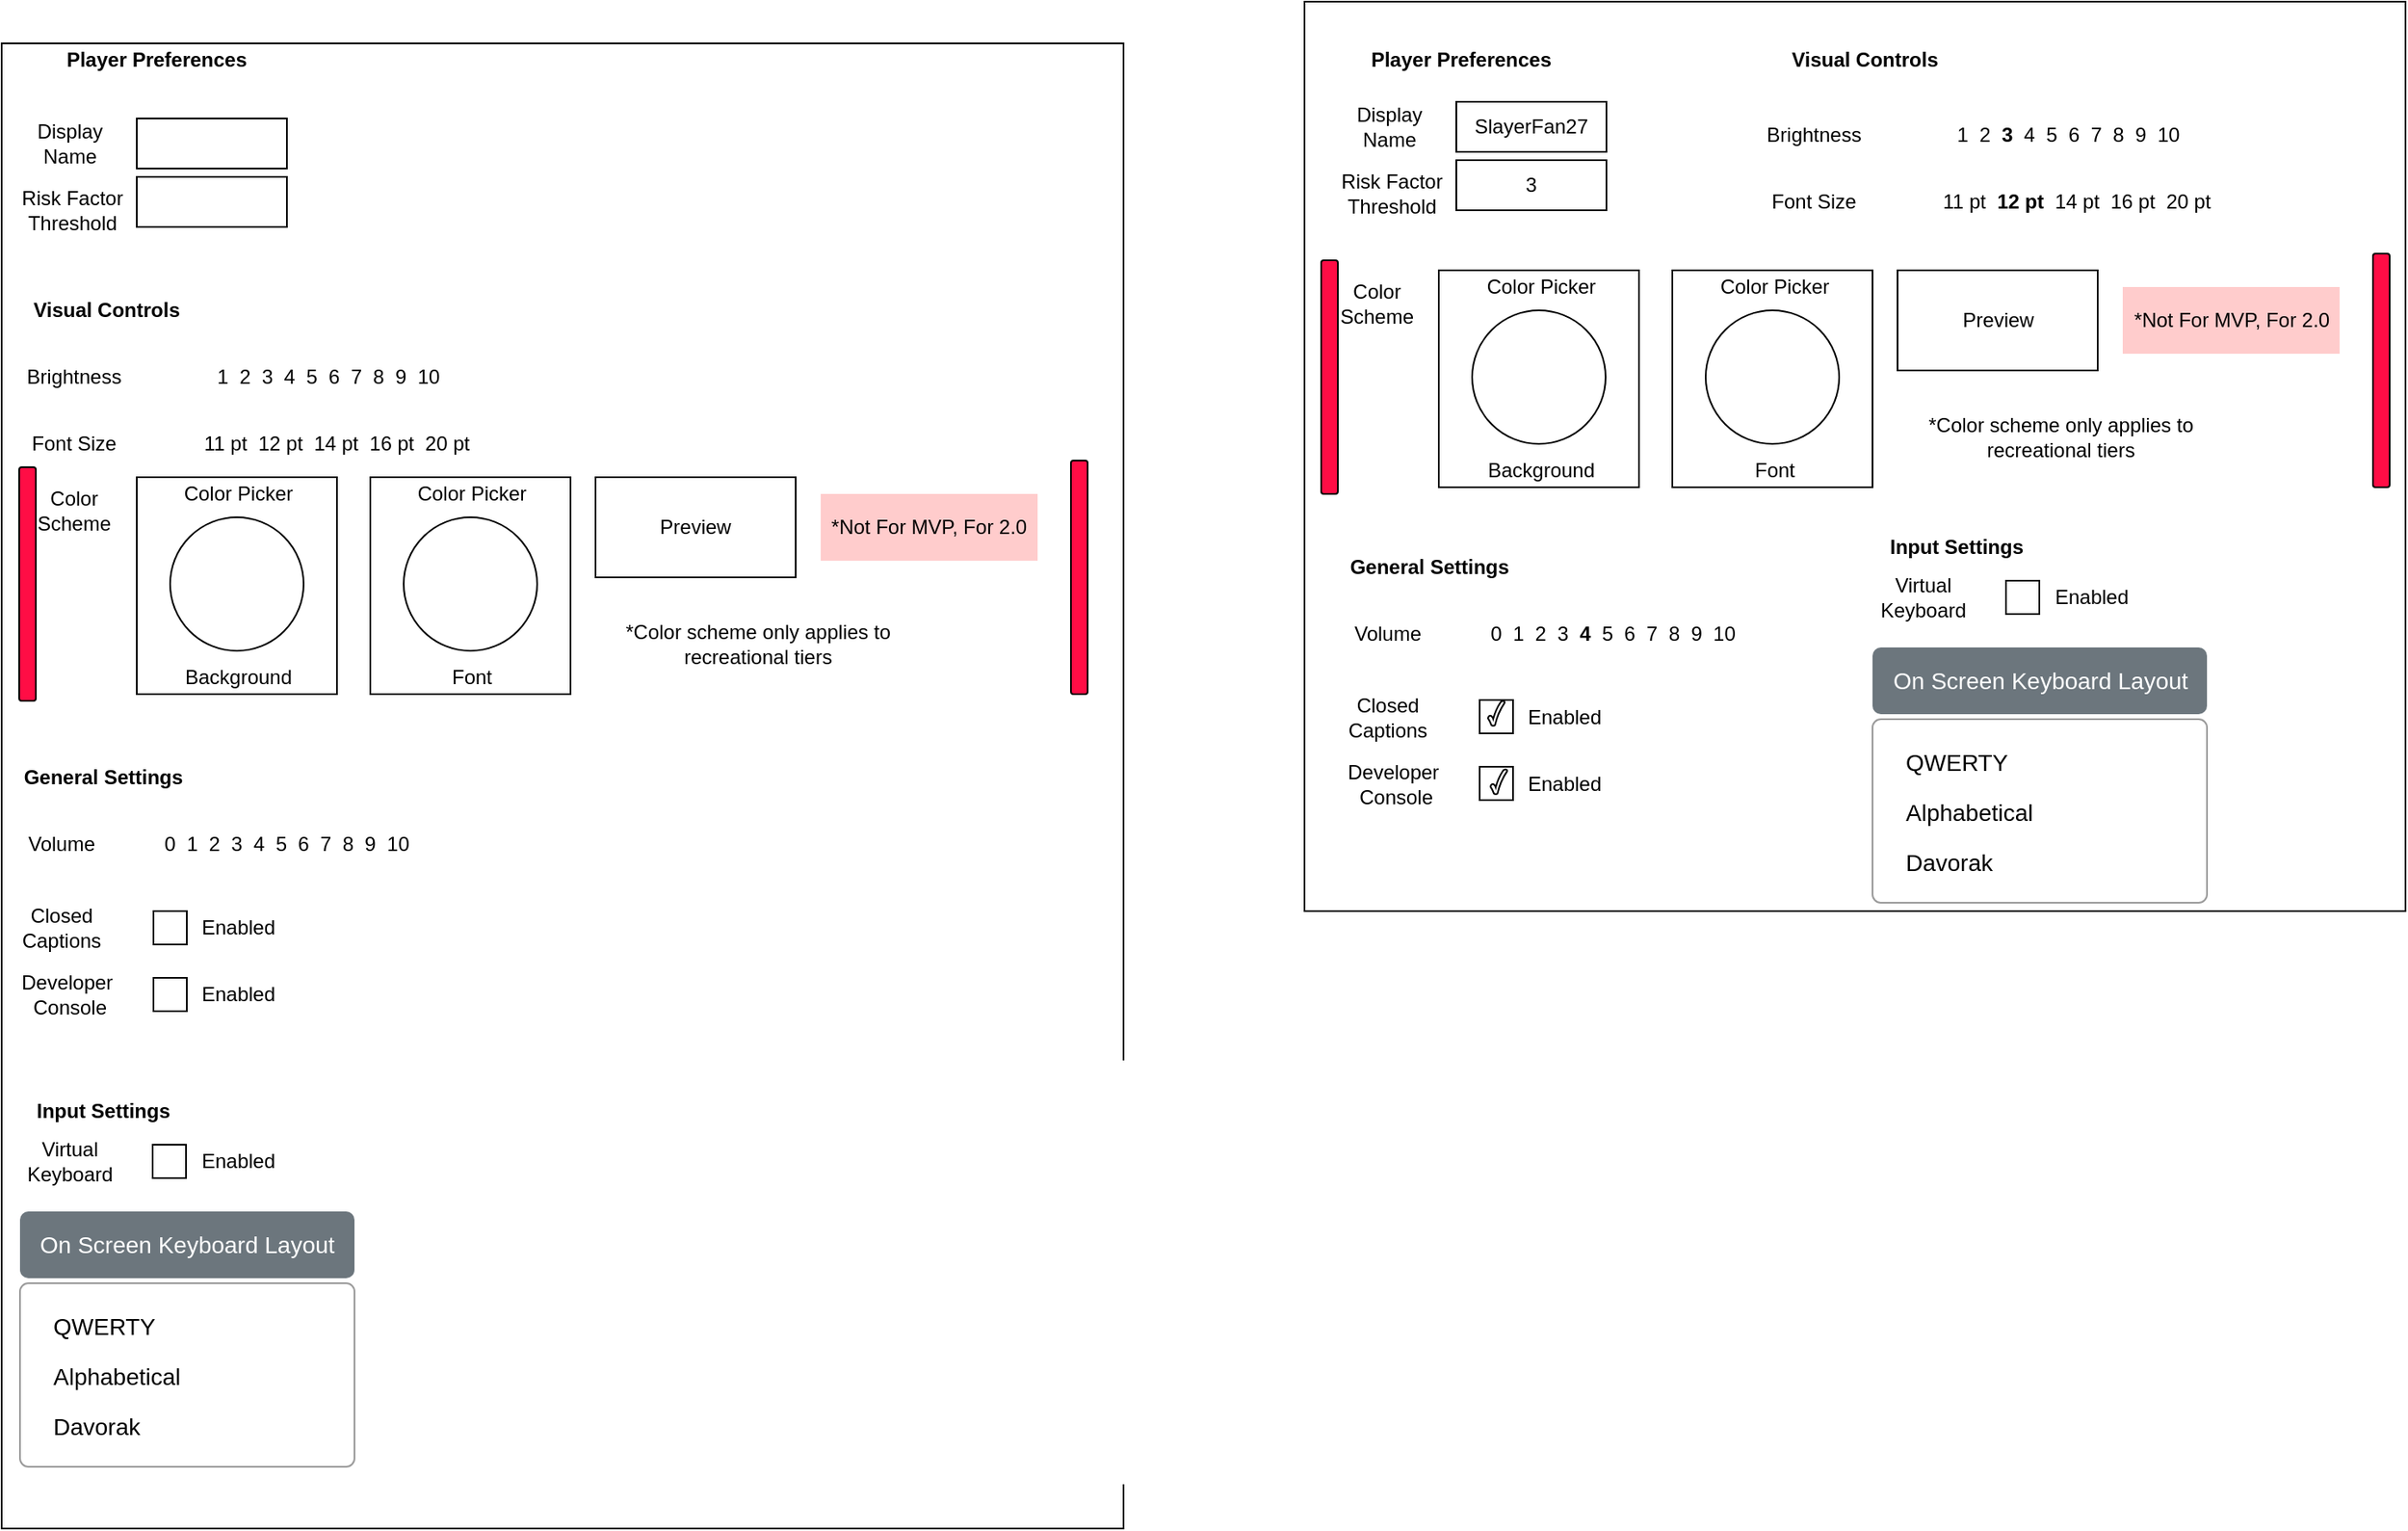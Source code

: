 <mxfile version="13.7.9" type="device"><diagram id="No1lo1swbSN2iYPhNtDM" name="Page-1"><mxGraphModel dx="1264" dy="592" grid="1" gridSize="10" guides="1" tooltips="1" connect="1" arrows="1" fold="1" page="1" pageScale="1" pageWidth="850" pageHeight="1100" math="0" shadow="0"><root><mxCell id="0"/><mxCell id="1" parent="0"/><mxCell id="iXmVVJ4Z-cS20qe_VOBc-42" value="" style="rounded=0;whiteSpace=wrap;html=1;" parent="1" vertex="1"><mxGeometry x="69" y="90" width="672.5" height="890" as="geometry"/></mxCell><mxCell id="iXmVVJ4Z-cS20qe_VOBc-1" value="Display Name" style="text;html=1;strokeColor=none;fillColor=none;align=center;verticalAlign=middle;whiteSpace=wrap;rounded=0;" parent="1" vertex="1"><mxGeometry x="75" y="140" width="70" height="20" as="geometry"/></mxCell><mxCell id="iXmVVJ4Z-cS20qe_VOBc-2" value="" style="rounded=0;whiteSpace=wrap;html=1;" parent="1" vertex="1"><mxGeometry x="150" y="135" width="90" height="30" as="geometry"/></mxCell><mxCell id="iXmVVJ4Z-cS20qe_VOBc-3" value="Risk Factor Threshold" style="text;html=1;strokeColor=none;fillColor=none;align=center;verticalAlign=middle;whiteSpace=wrap;rounded=0;" parent="1" vertex="1"><mxGeometry x="69" y="180" width="85" height="20" as="geometry"/></mxCell><mxCell id="iXmVVJ4Z-cS20qe_VOBc-4" value="" style="rounded=0;whiteSpace=wrap;html=1;" parent="1" vertex="1"><mxGeometry x="150" y="170" width="90" height="30" as="geometry"/></mxCell><mxCell id="iXmVVJ4Z-cS20qe_VOBc-5" value="&lt;b&gt;Visual Controls&lt;/b&gt;" style="text;html=1;strokeColor=none;fillColor=none;align=center;verticalAlign=middle;whiteSpace=wrap;rounded=0;" parent="1" vertex="1"><mxGeometry x="74" y="240" width="116" height="20" as="geometry"/></mxCell><mxCell id="iXmVVJ4Z-cS20qe_VOBc-6" value="Brightness" style="text;html=1;strokeColor=none;fillColor=none;align=center;verticalAlign=middle;whiteSpace=wrap;rounded=0;" parent="1" vertex="1"><mxGeometry x="85" y="280" width="55" height="20" as="geometry"/></mxCell><mxCell id="iXmVVJ4Z-cS20qe_VOBc-7" value="Font Size" style="text;html=1;strokeColor=none;fillColor=none;align=center;verticalAlign=middle;whiteSpace=wrap;rounded=0;" parent="1" vertex="1"><mxGeometry x="85" y="320" width="55" height="20" as="geometry"/></mxCell><mxCell id="iXmVVJ4Z-cS20qe_VOBc-8" value="Color Scheme" style="text;html=1;strokeColor=none;fillColor=none;align=center;verticalAlign=middle;whiteSpace=wrap;rounded=0;" parent="1" vertex="1"><mxGeometry x="80" y="360" width="65" height="20" as="geometry"/></mxCell><mxCell id="iXmVVJ4Z-cS20qe_VOBc-22" value="" style="rounded=0;whiteSpace=wrap;html=1;" parent="1" vertex="1"><mxGeometry x="150" y="350" width="120" height="130" as="geometry"/></mxCell><mxCell id="iXmVVJ4Z-cS20qe_VOBc-23" value="" style="ellipse;whiteSpace=wrap;html=1;aspect=fixed;" parent="1" vertex="1"><mxGeometry x="170" y="374" width="80" height="80" as="geometry"/></mxCell><mxCell id="iXmVVJ4Z-cS20qe_VOBc-24" value="Color Picker" style="text;html=1;strokeColor=none;fillColor=none;align=center;verticalAlign=middle;whiteSpace=wrap;rounded=0;" parent="1" vertex="1"><mxGeometry x="161" y="350" width="100" height="20" as="geometry"/></mxCell><mxCell id="iXmVVJ4Z-cS20qe_VOBc-26" value="" style="rounded=0;whiteSpace=wrap;html=1;" parent="1" vertex="1"><mxGeometry x="290" y="350" width="120" height="130" as="geometry"/></mxCell><mxCell id="iXmVVJ4Z-cS20qe_VOBc-27" value="" style="ellipse;whiteSpace=wrap;html=1;aspect=fixed;" parent="1" vertex="1"><mxGeometry x="310" y="374" width="80" height="80" as="geometry"/></mxCell><mxCell id="iXmVVJ4Z-cS20qe_VOBc-28" value="Color Picker" style="text;html=1;strokeColor=none;fillColor=none;align=center;verticalAlign=middle;whiteSpace=wrap;rounded=0;" parent="1" vertex="1"><mxGeometry x="301" y="350" width="100" height="20" as="geometry"/></mxCell><mxCell id="iXmVVJ4Z-cS20qe_VOBc-29" value="Background" style="text;html=1;strokeColor=none;fillColor=none;align=center;verticalAlign=middle;whiteSpace=wrap;rounded=0;" parent="1" vertex="1"><mxGeometry x="191" y="460" width="40" height="20" as="geometry"/></mxCell><mxCell id="iXmVVJ4Z-cS20qe_VOBc-30" value="Font" style="text;html=1;strokeColor=none;fillColor=none;align=center;verticalAlign=middle;whiteSpace=wrap;rounded=0;" parent="1" vertex="1"><mxGeometry x="331" y="460" width="40" height="20" as="geometry"/></mxCell><mxCell id="iXmVVJ4Z-cS20qe_VOBc-31" value="Preview" style="rounded=0;whiteSpace=wrap;html=1;" parent="1" vertex="1"><mxGeometry x="425" y="350" width="120" height="60" as="geometry"/></mxCell><mxCell id="iXmVVJ4Z-cS20qe_VOBc-32" value="*Color scheme only applies to recreational tiers" style="text;html=1;strokeColor=none;fillColor=none;align=center;verticalAlign=middle;whiteSpace=wrap;rounded=0;" parent="1" vertex="1"><mxGeometry x="425" y="430" width="195" height="40" as="geometry"/></mxCell><mxCell id="iXmVVJ4Z-cS20qe_VOBc-33" value="General Settings" style="text;html=1;strokeColor=none;fillColor=none;align=center;verticalAlign=middle;whiteSpace=wrap;rounded=0;fontStyle=1" parent="1" vertex="1"><mxGeometry x="80" y="520" width="100" height="20" as="geometry"/></mxCell><mxCell id="iXmVVJ4Z-cS20qe_VOBc-34" value="Volume" style="text;html=1;strokeColor=none;fillColor=none;align=center;verticalAlign=middle;whiteSpace=wrap;rounded=0;" parent="1" vertex="1"><mxGeometry x="85" y="560" width="40" height="20" as="geometry"/></mxCell><mxCell id="iXmVVJ4Z-cS20qe_VOBc-38" value="Closed Captions" style="text;html=1;strokeColor=none;fillColor=none;align=center;verticalAlign=middle;whiteSpace=wrap;rounded=0;" parent="1" vertex="1"><mxGeometry x="80" y="610" width="50" height="20" as="geometry"/></mxCell><mxCell id="iXmVVJ4Z-cS20qe_VOBc-39" value="" style="rounded=0;whiteSpace=wrap;html=1;" parent="1" vertex="1"><mxGeometry x="160" y="610" width="20" height="20" as="geometry"/></mxCell><mxCell id="iXmVVJ4Z-cS20qe_VOBc-40" value="Enabled" style="text;html=1;strokeColor=none;fillColor=none;align=center;verticalAlign=middle;whiteSpace=wrap;rounded=0;" parent="1" vertex="1"><mxGeometry x="191" y="610" width="40" height="20" as="geometry"/></mxCell><mxCell id="iXmVVJ4Z-cS20qe_VOBc-44" value="Player Preferences" style="text;html=1;strokeColor=none;fillColor=none;align=center;verticalAlign=middle;whiteSpace=wrap;rounded=0;fontStyle=1" parent="1" vertex="1"><mxGeometry x="84" y="90" width="156" height="20" as="geometry"/></mxCell><mxCell id="pb7kNbq6HCwZC900kL61-2" value="Developer&amp;nbsp;&lt;br&gt;Console" style="text;html=1;strokeColor=none;fillColor=none;align=center;verticalAlign=middle;whiteSpace=wrap;rounded=0;" parent="1" vertex="1"><mxGeometry x="80" y="650" width="60" height="20" as="geometry"/></mxCell><mxCell id="pb7kNbq6HCwZC900kL61-3" value="" style="rounded=0;whiteSpace=wrap;html=1;" parent="1" vertex="1"><mxGeometry x="160" y="650" width="20" height="20" as="geometry"/></mxCell><mxCell id="pb7kNbq6HCwZC900kL61-4" value="Enabled" style="text;html=1;strokeColor=none;fillColor=none;align=center;verticalAlign=middle;whiteSpace=wrap;rounded=0;" parent="1" vertex="1"><mxGeometry x="191" y="650" width="40" height="20" as="geometry"/></mxCell><mxCell id="pb7kNbq6HCwZC900kL61-5" value="Input Settings" style="text;html=1;strokeColor=none;fillColor=none;align=center;verticalAlign=middle;whiteSpace=wrap;rounded=0;fontStyle=1" parent="1" vertex="1"><mxGeometry x="80" y="720" width="100" height="20" as="geometry"/></mxCell><mxCell id="pb7kNbq6HCwZC900kL61-9" value="On Screen Keyboard Layout" style="html=1;shadow=0;dashed=0;shape=mxgraph.bootstrap.rrect;rSize=5;strokeColor=none;strokeWidth=1;fillColor=#6C767D;fontColor=#ffffff;whiteSpace=wrap;align=left;verticalAlign=middle;fontStyle=0;fontSize=14;spacingLeft=10;" parent="1" vertex="1"><mxGeometry x="80" y="790" width="200.5" height="40" as="geometry"/></mxCell><mxCell id="pb7kNbq6HCwZC900kL61-11" value="" style="html=1;shadow=0;dashed=0;shape=mxgraph.bootstrap.rrect;rSize=5;fillColor=#ffffff;strokeColor=#999999;" parent="1" vertex="1"><mxGeometry x="80" y="833" width="200.5" height="110" as="geometry"/></mxCell><mxCell id="pb7kNbq6HCwZC900kL61-12" value="QWERTY" style="fillColor=none;strokeColor=none;align=left;spacing=20;fontSize=14;" parent="pb7kNbq6HCwZC900kL61-11" vertex="1"><mxGeometry width="170" height="30" relative="1" as="geometry"><mxPoint y="10" as="offset"/></mxGeometry></mxCell><mxCell id="pb7kNbq6HCwZC900kL61-13" value="Alphabetical" style="fillColor=none;strokeColor=none;align=left;spacing=20;fontSize=14;" parent="pb7kNbq6HCwZC900kL61-11" vertex="1"><mxGeometry width="170" height="30" relative="1" as="geometry"><mxPoint y="40" as="offset"/></mxGeometry></mxCell><mxCell id="pb7kNbq6HCwZC900kL61-14" value="Davorak" style="fillColor=none;strokeColor=none;align=left;spacing=20;fontSize=14;" parent="pb7kNbq6HCwZC900kL61-11" vertex="1"><mxGeometry width="170" height="30" relative="1" as="geometry"><mxPoint y="70" as="offset"/></mxGeometry></mxCell><mxCell id="pb7kNbq6HCwZC900kL61-16" value="*Not For MVP, For 2.0" style="text;html=1;strokeColor=none;fillColor=#FFCCCC;align=center;verticalAlign=middle;whiteSpace=wrap;rounded=0;" parent="1" vertex="1"><mxGeometry x="560" y="360" width="130" height="40" as="geometry"/></mxCell><mxCell id="pb7kNbq6HCwZC900kL61-18" value="" style="rounded=1;whiteSpace=wrap;html=1;shadow=0;strokeColor=#000000;fillColor=#FF0D45;" parent="1" vertex="1"><mxGeometry x="79.5" y="344" width="10" height="140" as="geometry"/></mxCell><mxCell id="pb7kNbq6HCwZC900kL61-19" value="" style="rounded=1;whiteSpace=wrap;html=1;shadow=0;strokeColor=#000000;fillColor=#FF0D45;" parent="1" vertex="1"><mxGeometry x="710" y="340" width="10" height="140" as="geometry"/></mxCell><mxCell id="pb7kNbq6HCwZC900kL61-24" value="11 pt&amp;nbsp; 12 pt&amp;nbsp; 14 pt&amp;nbsp; 16 pt&amp;nbsp; 20 pt" style="text;html=1;strokeColor=none;fillColor=none;align=center;verticalAlign=middle;whiteSpace=wrap;rounded=0;shadow=0;" parent="1" vertex="1"><mxGeometry x="180" y="320" width="180" height="20" as="geometry"/></mxCell><mxCell id="pb7kNbq6HCwZC900kL61-25" value="0&amp;nbsp; 1&amp;nbsp; 2&amp;nbsp; 3&amp;nbsp; 4&amp;nbsp; 5&amp;nbsp; 6&amp;nbsp; 7&amp;nbsp; 8&amp;nbsp; 9&amp;nbsp; 10" style="text;html=1;strokeColor=none;fillColor=none;align=center;verticalAlign=middle;whiteSpace=wrap;rounded=0;shadow=0;" parent="1" vertex="1"><mxGeometry x="160" y="560" width="160" height="20" as="geometry"/></mxCell><mxCell id="pb7kNbq6HCwZC900kL61-32" value="1&amp;nbsp; 2&amp;nbsp; 3&amp;nbsp; 4&amp;nbsp; 5&amp;nbsp; 6&amp;nbsp; 7&amp;nbsp; 8&amp;nbsp; 9&amp;nbsp; 10" style="text;html=1;strokeColor=none;fillColor=none;align=center;verticalAlign=middle;whiteSpace=wrap;rounded=0;shadow=0;" parent="1" vertex="1"><mxGeometry x="190" y="280" width="150" height="20" as="geometry"/></mxCell><mxCell id="pb7kNbq6HCwZC900kL61-37" value="Virtual Keyboard" style="text;html=1;strokeColor=none;fillColor=none;align=center;verticalAlign=middle;whiteSpace=wrap;rounded=0;" parent="1" vertex="1"><mxGeometry x="79.5" y="750" width="60" height="20" as="geometry"/></mxCell><mxCell id="pb7kNbq6HCwZC900kL61-38" value="" style="rounded=0;whiteSpace=wrap;html=1;" parent="1" vertex="1"><mxGeometry x="159.5" y="750" width="20" height="20" as="geometry"/></mxCell><mxCell id="pb7kNbq6HCwZC900kL61-39" value="Enabled" style="text;html=1;strokeColor=none;fillColor=none;align=center;verticalAlign=middle;whiteSpace=wrap;rounded=0;" parent="1" vertex="1"><mxGeometry x="190.5" y="750" width="40" height="20" as="geometry"/></mxCell><mxCell id="SAFd9ZL18FAYIz8a0o2W-1" value="" style="rounded=0;whiteSpace=wrap;html=1;" vertex="1" parent="1"><mxGeometry x="850" y="65" width="660" height="545" as="geometry"/></mxCell><mxCell id="SAFd9ZL18FAYIz8a0o2W-2" value="Display Name" style="text;html=1;strokeColor=none;fillColor=none;align=center;verticalAlign=middle;whiteSpace=wrap;rounded=0;" vertex="1" parent="1"><mxGeometry x="866" y="130" width="70" height="20" as="geometry"/></mxCell><mxCell id="SAFd9ZL18FAYIz8a0o2W-3" value="SlayerFan27" style="rounded=0;whiteSpace=wrap;html=1;" vertex="1" parent="1"><mxGeometry x="941" y="125" width="90" height="30" as="geometry"/></mxCell><mxCell id="SAFd9ZL18FAYIz8a0o2W-4" value="Risk Factor Threshold" style="text;html=1;strokeColor=none;fillColor=none;align=center;verticalAlign=middle;whiteSpace=wrap;rounded=0;" vertex="1" parent="1"><mxGeometry x="860" y="170" width="85" height="20" as="geometry"/></mxCell><mxCell id="SAFd9ZL18FAYIz8a0o2W-5" value="3" style="rounded=0;whiteSpace=wrap;html=1;" vertex="1" parent="1"><mxGeometry x="941" y="160" width="90" height="30" as="geometry"/></mxCell><mxCell id="SAFd9ZL18FAYIz8a0o2W-6" value="&lt;b&gt;Visual Controls&lt;/b&gt;" style="text;html=1;strokeColor=none;fillColor=none;align=center;verticalAlign=middle;whiteSpace=wrap;rounded=0;" vertex="1" parent="1"><mxGeometry x="1128" y="90" width="116" height="20" as="geometry"/></mxCell><mxCell id="SAFd9ZL18FAYIz8a0o2W-7" value="Brightness" style="text;html=1;strokeColor=none;fillColor=none;align=center;verticalAlign=middle;whiteSpace=wrap;rounded=0;" vertex="1" parent="1"><mxGeometry x="1128" y="135" width="55" height="20" as="geometry"/></mxCell><mxCell id="SAFd9ZL18FAYIz8a0o2W-8" value="Font Size" style="text;html=1;strokeColor=none;fillColor=none;align=center;verticalAlign=middle;whiteSpace=wrap;rounded=0;" vertex="1" parent="1"><mxGeometry x="1128" y="175" width="55" height="20" as="geometry"/></mxCell><mxCell id="SAFd9ZL18FAYIz8a0o2W-9" value="Color Scheme" style="text;html=1;strokeColor=none;fillColor=none;align=center;verticalAlign=middle;whiteSpace=wrap;rounded=0;" vertex="1" parent="1"><mxGeometry x="860.5" y="236" width="65" height="20" as="geometry"/></mxCell><mxCell id="SAFd9ZL18FAYIz8a0o2W-10" value="" style="rounded=0;whiteSpace=wrap;html=1;" vertex="1" parent="1"><mxGeometry x="930.5" y="226" width="120" height="130" as="geometry"/></mxCell><mxCell id="SAFd9ZL18FAYIz8a0o2W-11" value="" style="ellipse;whiteSpace=wrap;html=1;aspect=fixed;" vertex="1" parent="1"><mxGeometry x="950.5" y="250" width="80" height="80" as="geometry"/></mxCell><mxCell id="SAFd9ZL18FAYIz8a0o2W-12" value="Color Picker" style="text;html=1;strokeColor=none;fillColor=none;align=center;verticalAlign=middle;whiteSpace=wrap;rounded=0;" vertex="1" parent="1"><mxGeometry x="941.5" y="226" width="100" height="20" as="geometry"/></mxCell><mxCell id="SAFd9ZL18FAYIz8a0o2W-13" value="" style="rounded=0;whiteSpace=wrap;html=1;" vertex="1" parent="1"><mxGeometry x="1070.5" y="226" width="120" height="130" as="geometry"/></mxCell><mxCell id="SAFd9ZL18FAYIz8a0o2W-14" value="" style="ellipse;whiteSpace=wrap;html=1;aspect=fixed;" vertex="1" parent="1"><mxGeometry x="1090.5" y="250" width="80" height="80" as="geometry"/></mxCell><mxCell id="SAFd9ZL18FAYIz8a0o2W-15" value="Color Picker" style="text;html=1;strokeColor=none;fillColor=none;align=center;verticalAlign=middle;whiteSpace=wrap;rounded=0;" vertex="1" parent="1"><mxGeometry x="1081.5" y="226" width="100" height="20" as="geometry"/></mxCell><mxCell id="SAFd9ZL18FAYIz8a0o2W-16" value="Background" style="text;html=1;strokeColor=none;fillColor=none;align=center;verticalAlign=middle;whiteSpace=wrap;rounded=0;" vertex="1" parent="1"><mxGeometry x="971.5" y="336" width="40" height="20" as="geometry"/></mxCell><mxCell id="SAFd9ZL18FAYIz8a0o2W-17" value="Font" style="text;html=1;strokeColor=none;fillColor=none;align=center;verticalAlign=middle;whiteSpace=wrap;rounded=0;" vertex="1" parent="1"><mxGeometry x="1111.5" y="336" width="40" height="20" as="geometry"/></mxCell><mxCell id="SAFd9ZL18FAYIz8a0o2W-18" value="Preview" style="rounded=0;whiteSpace=wrap;html=1;" vertex="1" parent="1"><mxGeometry x="1205.5" y="226" width="120" height="60" as="geometry"/></mxCell><mxCell id="SAFd9ZL18FAYIz8a0o2W-19" value="*Color scheme only applies to recreational tiers" style="text;html=1;strokeColor=none;fillColor=none;align=center;verticalAlign=middle;whiteSpace=wrap;rounded=0;" vertex="1" parent="1"><mxGeometry x="1205.5" y="306" width="195" height="40" as="geometry"/></mxCell><mxCell id="SAFd9ZL18FAYIz8a0o2W-20" value="General Settings" style="text;html=1;strokeColor=none;fillColor=none;align=center;verticalAlign=middle;whiteSpace=wrap;rounded=0;fontStyle=1" vertex="1" parent="1"><mxGeometry x="875" y="393.5" width="100" height="20" as="geometry"/></mxCell><mxCell id="SAFd9ZL18FAYIz8a0o2W-21" value="Volume" style="text;html=1;strokeColor=none;fillColor=none;align=center;verticalAlign=middle;whiteSpace=wrap;rounded=0;" vertex="1" parent="1"><mxGeometry x="880" y="433.5" width="40" height="20" as="geometry"/></mxCell><mxCell id="SAFd9ZL18FAYIz8a0o2W-22" value="Closed Captions" style="text;html=1;strokeColor=none;fillColor=none;align=center;verticalAlign=middle;whiteSpace=wrap;rounded=0;" vertex="1" parent="1"><mxGeometry x="875" y="483.5" width="50" height="20" as="geometry"/></mxCell><mxCell id="SAFd9ZL18FAYIz8a0o2W-23" value="" style="rounded=0;whiteSpace=wrap;html=1;" vertex="1" parent="1"><mxGeometry x="955" y="483.5" width="20" height="20" as="geometry"/></mxCell><mxCell id="SAFd9ZL18FAYIz8a0o2W-24" value="Enabled" style="text;html=1;strokeColor=none;fillColor=none;align=center;verticalAlign=middle;whiteSpace=wrap;rounded=0;" vertex="1" parent="1"><mxGeometry x="986" y="483.5" width="40" height="20" as="geometry"/></mxCell><mxCell id="SAFd9ZL18FAYIz8a0o2W-25" value="Player Preferences" style="text;html=1;strokeColor=none;fillColor=none;align=center;verticalAlign=middle;whiteSpace=wrap;rounded=0;fontStyle=1" vertex="1" parent="1"><mxGeometry x="866" y="90" width="156" height="20" as="geometry"/></mxCell><mxCell id="SAFd9ZL18FAYIz8a0o2W-26" value="Developer&amp;nbsp;&lt;br&gt;Console" style="text;html=1;strokeColor=none;fillColor=none;align=center;verticalAlign=middle;whiteSpace=wrap;rounded=0;" vertex="1" parent="1"><mxGeometry x="875" y="523.5" width="60" height="20" as="geometry"/></mxCell><mxCell id="SAFd9ZL18FAYIz8a0o2W-27" value="" style="rounded=0;whiteSpace=wrap;html=1;" vertex="1" parent="1"><mxGeometry x="955" y="523.5" width="20" height="20" as="geometry"/></mxCell><mxCell id="SAFd9ZL18FAYIz8a0o2W-28" value="Enabled" style="text;html=1;strokeColor=none;fillColor=none;align=center;verticalAlign=middle;whiteSpace=wrap;rounded=0;" vertex="1" parent="1"><mxGeometry x="986" y="523.5" width="40" height="20" as="geometry"/></mxCell><mxCell id="SAFd9ZL18FAYIz8a0o2W-29" value="Input Settings" style="text;html=1;strokeColor=none;fillColor=none;align=center;verticalAlign=middle;whiteSpace=wrap;rounded=0;fontStyle=1" vertex="1" parent="1"><mxGeometry x="1191" y="382" width="100" height="20" as="geometry"/></mxCell><mxCell id="SAFd9ZL18FAYIz8a0o2W-30" value="On Screen Keyboard Layout" style="html=1;shadow=0;dashed=0;shape=mxgraph.bootstrap.rrect;rSize=5;strokeColor=none;strokeWidth=1;fillColor=#6C767D;fontColor=#ffffff;whiteSpace=wrap;align=left;verticalAlign=middle;fontStyle=0;fontSize=14;spacingLeft=10;" vertex="1" parent="1"><mxGeometry x="1190.5" y="452" width="200.5" height="40" as="geometry"/></mxCell><mxCell id="SAFd9ZL18FAYIz8a0o2W-31" value="" style="html=1;shadow=0;dashed=0;shape=mxgraph.bootstrap.rrect;rSize=5;fillColor=#ffffff;strokeColor=#999999;" vertex="1" parent="1"><mxGeometry x="1190.5" y="495" width="200.5" height="110" as="geometry"/></mxCell><mxCell id="SAFd9ZL18FAYIz8a0o2W-32" value="QWERTY" style="fillColor=none;strokeColor=none;align=left;spacing=20;fontSize=14;" vertex="1" parent="SAFd9ZL18FAYIz8a0o2W-31"><mxGeometry width="170" height="30" relative="1" as="geometry"><mxPoint y="10" as="offset"/></mxGeometry></mxCell><mxCell id="SAFd9ZL18FAYIz8a0o2W-33" value="Alphabetical" style="fillColor=none;strokeColor=none;align=left;spacing=20;fontSize=14;" vertex="1" parent="SAFd9ZL18FAYIz8a0o2W-31"><mxGeometry width="170" height="30" relative="1" as="geometry"><mxPoint y="40" as="offset"/></mxGeometry></mxCell><mxCell id="SAFd9ZL18FAYIz8a0o2W-34" value="Davorak" style="fillColor=none;strokeColor=none;align=left;spacing=20;fontSize=14;" vertex="1" parent="SAFd9ZL18FAYIz8a0o2W-31"><mxGeometry width="170" height="30" relative="1" as="geometry"><mxPoint y="70" as="offset"/></mxGeometry></mxCell><mxCell id="SAFd9ZL18FAYIz8a0o2W-35" value="*Not For MVP, For 2.0" style="text;html=1;strokeColor=none;fillColor=#FFCCCC;align=center;verticalAlign=middle;whiteSpace=wrap;rounded=0;" vertex="1" parent="1"><mxGeometry x="1340.5" y="236" width="130" height="40" as="geometry"/></mxCell><mxCell id="SAFd9ZL18FAYIz8a0o2W-36" value="" style="rounded=1;whiteSpace=wrap;html=1;shadow=0;strokeColor=#000000;fillColor=#FF0D45;" vertex="1" parent="1"><mxGeometry x="860" y="220" width="10" height="140" as="geometry"/></mxCell><mxCell id="SAFd9ZL18FAYIz8a0o2W-37" value="" style="rounded=1;whiteSpace=wrap;html=1;shadow=0;strokeColor=#000000;fillColor=#FF0D45;" vertex="1" parent="1"><mxGeometry x="1490.5" y="216" width="10" height="140" as="geometry"/></mxCell><mxCell id="SAFd9ZL18FAYIz8a0o2W-38" value="11 pt&amp;nbsp; &lt;b&gt;12 pt&lt;/b&gt;&amp;nbsp; 14 pt&amp;nbsp; 16 pt&amp;nbsp; 20 pt" style="text;html=1;strokeColor=none;fillColor=none;align=center;verticalAlign=middle;whiteSpace=wrap;rounded=0;shadow=0;" vertex="1" parent="1"><mxGeometry x="1223" y="175" width="180" height="20" as="geometry"/></mxCell><mxCell id="SAFd9ZL18FAYIz8a0o2W-39" value="0&amp;nbsp; 1&amp;nbsp; 2&amp;nbsp; 3&amp;nbsp; &lt;b&gt;4&amp;nbsp;&lt;/b&gt; 5&amp;nbsp; 6&amp;nbsp; 7&amp;nbsp; 8&amp;nbsp; 9&amp;nbsp; 10" style="text;html=1;strokeColor=none;fillColor=none;align=center;verticalAlign=middle;whiteSpace=wrap;rounded=0;shadow=0;" vertex="1" parent="1"><mxGeometry x="955" y="433.5" width="160" height="20" as="geometry"/></mxCell><mxCell id="SAFd9ZL18FAYIz8a0o2W-40" value="1&amp;nbsp; 2&amp;nbsp; &lt;b&gt;3&lt;/b&gt;&amp;nbsp; 4&amp;nbsp; 5&amp;nbsp; 6&amp;nbsp; 7&amp;nbsp; 8&amp;nbsp; 9&amp;nbsp; 10" style="text;html=1;strokeColor=none;fillColor=none;align=center;verticalAlign=middle;whiteSpace=wrap;rounded=0;shadow=0;" vertex="1" parent="1"><mxGeometry x="1233" y="135" width="150" height="20" as="geometry"/></mxCell><mxCell id="SAFd9ZL18FAYIz8a0o2W-41" value="Virtual Keyboard" style="text;html=1;strokeColor=none;fillColor=none;align=center;verticalAlign=middle;whiteSpace=wrap;rounded=0;" vertex="1" parent="1"><mxGeometry x="1190.5" y="412" width="60" height="20" as="geometry"/></mxCell><mxCell id="SAFd9ZL18FAYIz8a0o2W-42" value="" style="rounded=0;whiteSpace=wrap;html=1;" vertex="1" parent="1"><mxGeometry x="1270.5" y="412" width="20" height="20" as="geometry"/></mxCell><mxCell id="SAFd9ZL18FAYIz8a0o2W-43" value="Enabled" style="text;html=1;strokeColor=none;fillColor=none;align=center;verticalAlign=middle;whiteSpace=wrap;rounded=0;" vertex="1" parent="1"><mxGeometry x="1301.5" y="412" width="40" height="20" as="geometry"/></mxCell><mxCell id="SAFd9ZL18FAYIz8a0o2W-45" value="" style="verticalLabelPosition=bottom;verticalAlign=top;html=1;shape=mxgraph.basic.tick" vertex="1" parent="1"><mxGeometry x="960" y="484" width="10" height="15" as="geometry"/></mxCell><mxCell id="SAFd9ZL18FAYIz8a0o2W-47" value="" style="verticalLabelPosition=bottom;verticalAlign=top;html=1;shape=mxgraph.basic.tick" vertex="1" parent="1"><mxGeometry x="961.5" y="525" width="10" height="15" as="geometry"/></mxCell></root></mxGraphModel></diagram></mxfile>